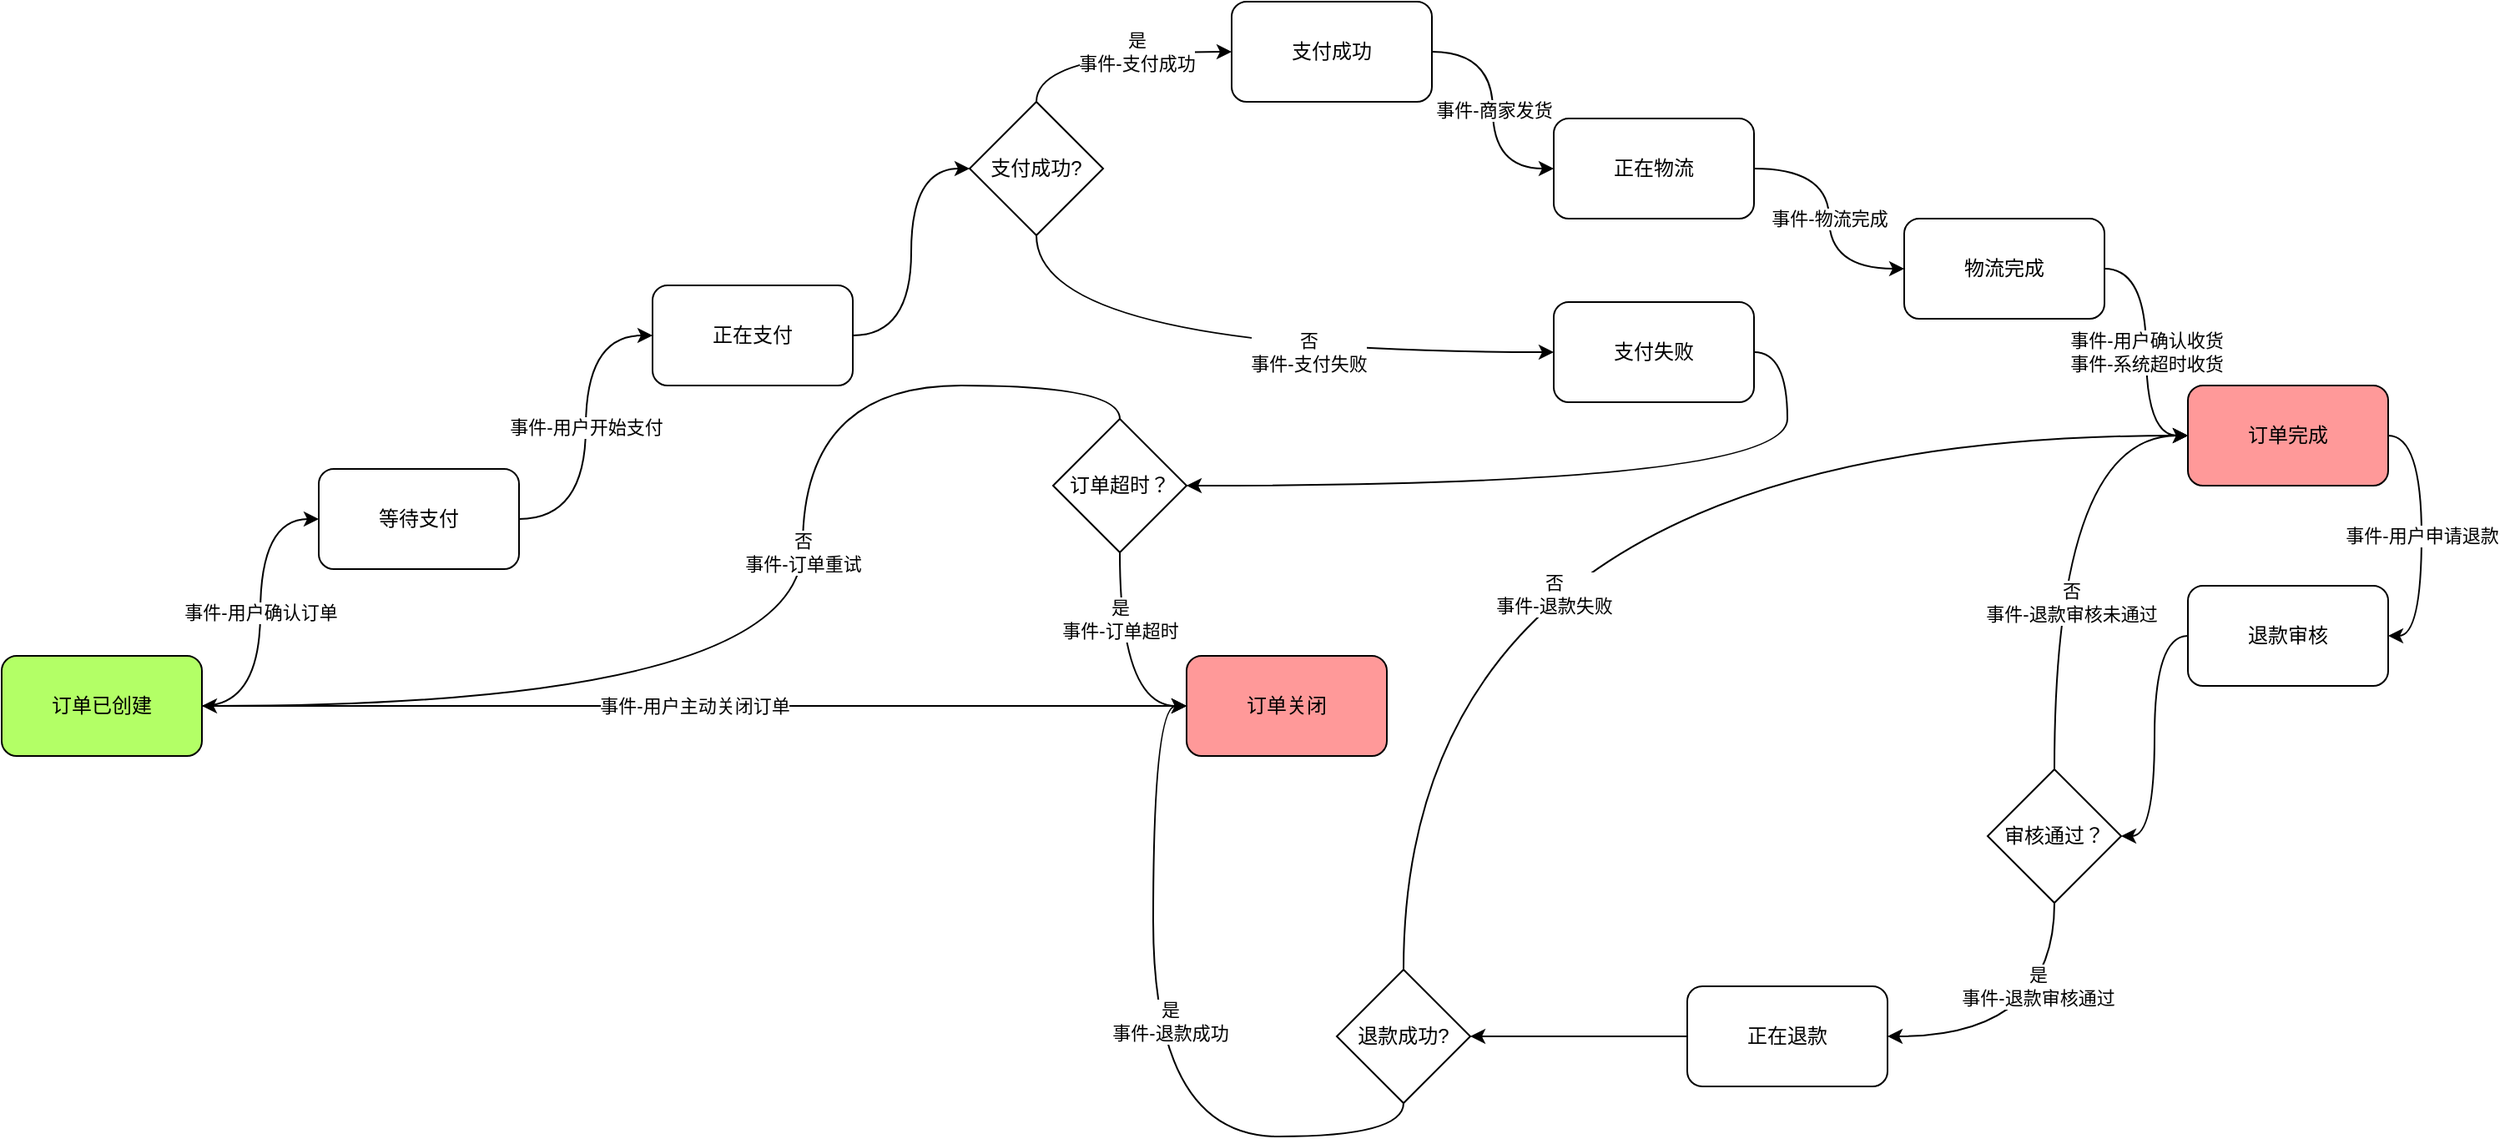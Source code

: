 <mxfile version="12.4.2" type="device" pages="1"><diagram id="yFTTaDxsoA_9qFiinigs" name="第 1 页"><mxGraphModel dx="721" dy="599" grid="1" gridSize="10" guides="1" tooltips="1" connect="1" arrows="1" fold="1" page="1" pageScale="1" pageWidth="827" pageHeight="1169" math="0" shadow="0"><root><mxCell id="0"/><mxCell id="1" parent="0"/><mxCell id="Eh0MKMBXtzH-PrzG_Or_-5" value="事件-用户主动关闭订单" style="edgeStyle=orthogonalEdgeStyle;curved=1;rounded=0;orthogonalLoop=1;jettySize=auto;html=1;entryX=0;entryY=0.5;entryDx=0;entryDy=0;" parent="1" source="PKufJQX70GWWhni3ehT_-1" target="PKufJQX70GWWhni3ehT_-4" edge="1"><mxGeometry relative="1" as="geometry"/></mxCell><mxCell id="PhGfA7dznLuX3Tex-EM8-9" value="事件-用户确认订单" style="edgeStyle=orthogonalEdgeStyle;rounded=0;orthogonalLoop=1;jettySize=auto;html=1;exitX=1;exitY=0.5;exitDx=0;exitDy=0;entryX=0;entryY=0.5;entryDx=0;entryDy=0;curved=1;" parent="1" source="PKufJQX70GWWhni3ehT_-1" target="PhGfA7dznLuX3Tex-EM8-8" edge="1"><mxGeometry relative="1" as="geometry"/></mxCell><mxCell id="PKufJQX70GWWhni3ehT_-1" value="订单已创建" style="rounded=1;whiteSpace=wrap;html=1;fillColor=#B3FF66;" parent="1" vertex="1"><mxGeometry x="50" y="402" width="120" height="60" as="geometry"/></mxCell><mxCell id="OHKpfDKFgaqIgxeVT4hh-5" style="edgeStyle=orthogonalEdgeStyle;curved=1;rounded=0;orthogonalLoop=1;jettySize=auto;html=1;exitX=1;exitY=0.5;exitDx=0;exitDy=0;entryX=0;entryY=0.5;entryDx=0;entryDy=0;" edge="1" parent="1" source="PKufJQX70GWWhni3ehT_-2" target="PKufJQX70GWWhni3ehT_-15"><mxGeometry relative="1" as="geometry"/></mxCell><mxCell id="PKufJQX70GWWhni3ehT_-2" value="正在支付" style="rounded=1;whiteSpace=wrap;html=1;" parent="1" vertex="1"><mxGeometry x="440" y="180" width="120" height="60" as="geometry"/></mxCell><mxCell id="PhGfA7dznLuX3Tex-EM8-13" value="事件-商家发货" style="edgeStyle=orthogonalEdgeStyle;curved=1;rounded=0;orthogonalLoop=1;jettySize=auto;html=1;exitX=1;exitY=0.5;exitDx=0;exitDy=0;entryX=0;entryY=0.5;entryDx=0;entryDy=0;" parent="1" source="PKufJQX70GWWhni3ehT_-3" target="PhGfA7dznLuX3Tex-EM8-3" edge="1"><mxGeometry relative="1" as="geometry"/></mxCell><mxCell id="PKufJQX70GWWhni3ehT_-3" value="支付成功" style="rounded=1;whiteSpace=wrap;html=1;" parent="1" vertex="1"><mxGeometry x="787" y="10" width="120" height="60" as="geometry"/></mxCell><mxCell id="PKufJQX70GWWhni3ehT_-4" value="订单关闭" style="rounded=1;whiteSpace=wrap;html=1;fillColor=#FF9999;" parent="1" vertex="1"><mxGeometry x="760" y="402" width="120" height="60" as="geometry"/></mxCell><mxCell id="OHKpfDKFgaqIgxeVT4hh-25" style="edgeStyle=orthogonalEdgeStyle;curved=1;rounded=0;orthogonalLoop=1;jettySize=auto;html=1;exitX=0;exitY=0.5;exitDx=0;exitDy=0;entryX=1;entryY=0.5;entryDx=0;entryDy=0;" edge="1" parent="1" source="PKufJQX70GWWhni3ehT_-5" target="PKufJQX70GWWhni3ehT_-42"><mxGeometry relative="1" as="geometry"/></mxCell><mxCell id="PKufJQX70GWWhni3ehT_-5" value="正在退款" style="rounded=1;whiteSpace=wrap;html=1;" parent="1" vertex="1"><mxGeometry x="1060" y="600" width="120" height="60" as="geometry"/></mxCell><mxCell id="PhGfA7dznLuX3Tex-EM8-12" value="是&lt;br&gt;事件-支付成功" style="edgeStyle=orthogonalEdgeStyle;curved=1;rounded=0;orthogonalLoop=1;jettySize=auto;html=1;exitX=0.5;exitY=0;exitDx=0;exitDy=0;" parent="1" source="PKufJQX70GWWhni3ehT_-15" target="PKufJQX70GWWhni3ehT_-3" edge="1"><mxGeometry x="0.225" relative="1" as="geometry"><mxPoint as="offset"/></mxGeometry></mxCell><mxCell id="OHKpfDKFgaqIgxeVT4hh-7" value="否&lt;br&gt;事件-支付失败" style="edgeStyle=orthogonalEdgeStyle;curved=1;rounded=0;orthogonalLoop=1;jettySize=auto;html=1;exitX=0.5;exitY=1;exitDx=0;exitDy=0;entryX=0;entryY=0.5;entryDx=0;entryDy=0;" edge="1" parent="1" source="PKufJQX70GWWhni3ehT_-15" target="OHKpfDKFgaqIgxeVT4hh-6"><mxGeometry x="0.223" relative="1" as="geometry"><mxPoint as="offset"/></mxGeometry></mxCell><mxCell id="PKufJQX70GWWhni3ehT_-15" value="支付成功?" style="rhombus;whiteSpace=wrap;html=1;" parent="1" vertex="1"><mxGeometry x="630" y="70" width="80" height="80" as="geometry"/></mxCell><mxCell id="OHKpfDKFgaqIgxeVT4hh-19" value="是&lt;br&gt;事件-退款成功" style="edgeStyle=orthogonalEdgeStyle;curved=1;rounded=0;orthogonalLoop=1;jettySize=auto;html=1;exitX=0.5;exitY=1;exitDx=0;exitDy=0;entryX=0;entryY=0.5;entryDx=0;entryDy=0;" edge="1" parent="1" source="PKufJQX70GWWhni3ehT_-42" target="PKufJQX70GWWhni3ehT_-4"><mxGeometry x="0.068" y="-10" relative="1" as="geometry"><mxPoint as="offset"/></mxGeometry></mxCell><mxCell id="OHKpfDKFgaqIgxeVT4hh-24" value="否&lt;br&gt;事件-退款失败" style="edgeStyle=orthogonalEdgeStyle;curved=1;rounded=0;orthogonalLoop=1;jettySize=auto;html=1;exitX=0.5;exitY=0;exitDx=0;exitDy=0;entryX=0;entryY=0.5;entryDx=0;entryDy=0;" edge="1" parent="1" source="PKufJQX70GWWhni3ehT_-42" target="PhGfA7dznLuX3Tex-EM8-6"><mxGeometry x="-0.429" y="-90" relative="1" as="geometry"><mxPoint as="offset"/></mxGeometry></mxCell><mxCell id="PKufJQX70GWWhni3ehT_-42" value="退款成功?" style="rhombus;whiteSpace=wrap;html=1;" parent="1" vertex="1"><mxGeometry x="850" y="590" width="80" height="80" as="geometry"/></mxCell><mxCell id="OHKpfDKFgaqIgxeVT4hh-13" value="是&lt;br&gt;事件-订单超时" style="edgeStyle=orthogonalEdgeStyle;curved=1;rounded=0;orthogonalLoop=1;jettySize=auto;html=1;exitX=0.5;exitY=1;exitDx=0;exitDy=0;entryX=0;entryY=0.5;entryDx=0;entryDy=0;" edge="1" parent="1" source="7y1IV4vSQyPwg-D5hXFt-5" target="PKufJQX70GWWhni3ehT_-4"><mxGeometry x="-0.394" relative="1" as="geometry"><mxPoint as="offset"/></mxGeometry></mxCell><mxCell id="OHKpfDKFgaqIgxeVT4hh-15" value="否&lt;br&gt;事件-订单重试" style="edgeStyle=orthogonalEdgeStyle;curved=1;rounded=0;orthogonalLoop=1;jettySize=auto;html=1;exitX=0.5;exitY=0;exitDx=0;exitDy=0;entryX=1;entryY=0.5;entryDx=0;entryDy=0;" edge="1" parent="1" source="7y1IV4vSQyPwg-D5hXFt-5" target="PKufJQX70GWWhni3ehT_-1"><mxGeometry x="-0.186" relative="1" as="geometry"><Array as="points"><mxPoint x="720" y="240"/><mxPoint x="530" y="240"/><mxPoint x="530" y="432"/></Array><mxPoint as="offset"/></mxGeometry></mxCell><mxCell id="7y1IV4vSQyPwg-D5hXFt-5" value="订单超时？" style="rhombus;whiteSpace=wrap;html=1;" parent="1" vertex="1"><mxGeometry x="680" y="260" width="80" height="80" as="geometry"/></mxCell><mxCell id="PhGfA7dznLuX3Tex-EM8-14" value="事件-物流完成" style="edgeStyle=orthogonalEdgeStyle;curved=1;rounded=0;orthogonalLoop=1;jettySize=auto;html=1;exitX=1;exitY=0.5;exitDx=0;exitDy=0;entryX=0;entryY=0.5;entryDx=0;entryDy=0;" parent="1" source="PhGfA7dznLuX3Tex-EM8-3" target="PhGfA7dznLuX3Tex-EM8-5" edge="1"><mxGeometry relative="1" as="geometry"/></mxCell><mxCell id="PhGfA7dznLuX3Tex-EM8-3" value="正在物流" style="rounded=1;whiteSpace=wrap;html=1;" parent="1" vertex="1"><mxGeometry x="980" y="80" width="120" height="60" as="geometry"/></mxCell><mxCell id="PhGfA7dznLuX3Tex-EM8-15" value="事件-用户确认收货&lt;br&gt;事件-系统超时收货" style="edgeStyle=orthogonalEdgeStyle;curved=1;rounded=0;orthogonalLoop=1;jettySize=auto;html=1;exitX=1;exitY=0.5;exitDx=0;exitDy=0;entryX=0;entryY=0.5;entryDx=0;entryDy=0;" parent="1" source="PhGfA7dznLuX3Tex-EM8-5" target="PhGfA7dznLuX3Tex-EM8-6" edge="1"><mxGeometry relative="1" as="geometry"/></mxCell><mxCell id="PhGfA7dznLuX3Tex-EM8-5" value="物流完成" style="rounded=1;whiteSpace=wrap;html=1;" parent="1" vertex="1"><mxGeometry x="1190" y="140" width="120" height="60" as="geometry"/></mxCell><mxCell id="PhGfA7dznLuX3Tex-EM8-19" value="事件-用户申请退款" style="edgeStyle=orthogonalEdgeStyle;curved=1;rounded=0;orthogonalLoop=1;jettySize=auto;html=1;exitX=1;exitY=0.5;exitDx=0;exitDy=0;entryX=1;entryY=0.5;entryDx=0;entryDy=0;" parent="1" source="PhGfA7dznLuX3Tex-EM8-6" target="PhGfA7dznLuX3Tex-EM8-7" edge="1"><mxGeometry relative="1" as="geometry"/></mxCell><mxCell id="PhGfA7dznLuX3Tex-EM8-6" value="订单完成" style="rounded=1;whiteSpace=wrap;html=1;fillColor=#FF9999;" parent="1" vertex="1"><mxGeometry x="1360" y="240" width="120" height="60" as="geometry"/></mxCell><mxCell id="PhGfA7dznLuX3Tex-EM8-21" style="edgeStyle=orthogonalEdgeStyle;curved=1;rounded=0;orthogonalLoop=1;jettySize=auto;html=1;exitX=0;exitY=0.5;exitDx=0;exitDy=0;entryX=1;entryY=0.5;entryDx=0;entryDy=0;" parent="1" source="PhGfA7dznLuX3Tex-EM8-7" target="PhGfA7dznLuX3Tex-EM8-20" edge="1"><mxGeometry relative="1" as="geometry"/></mxCell><mxCell id="PhGfA7dznLuX3Tex-EM8-7" value="退款审核" style="rounded=1;whiteSpace=wrap;html=1;" parent="1" vertex="1"><mxGeometry x="1360" y="360" width="120" height="60" as="geometry"/></mxCell><mxCell id="PhGfA7dznLuX3Tex-EM8-10" value="事件-用户开始支付" style="edgeStyle=orthogonalEdgeStyle;curved=1;rounded=0;orthogonalLoop=1;jettySize=auto;html=1;exitX=1;exitY=0.5;exitDx=0;exitDy=0;entryX=0;entryY=0.5;entryDx=0;entryDy=0;" parent="1" source="PhGfA7dznLuX3Tex-EM8-8" target="PKufJQX70GWWhni3ehT_-2" edge="1"><mxGeometry relative="1" as="geometry"/></mxCell><mxCell id="PhGfA7dznLuX3Tex-EM8-8" value="等待支付" style="rounded=1;whiteSpace=wrap;html=1;" parent="1" vertex="1"><mxGeometry x="240" y="290" width="120" height="60" as="geometry"/></mxCell><mxCell id="PhGfA7dznLuX3Tex-EM8-23" value="是&lt;br&gt;事件-退款审核通过" style="edgeStyle=orthogonalEdgeStyle;curved=1;rounded=0;orthogonalLoop=1;jettySize=auto;html=1;exitX=0.5;exitY=1;exitDx=0;exitDy=0;entryX=1;entryY=0.5;entryDx=0;entryDy=0;" parent="1" source="PhGfA7dznLuX3Tex-EM8-20" target="PKufJQX70GWWhni3ehT_-5" edge="1"><mxGeometry x="-0.446" y="-10" relative="1" as="geometry"><mxPoint as="offset"/></mxGeometry></mxCell><mxCell id="OHKpfDKFgaqIgxeVT4hh-1" value="否&lt;br&gt;事件-退款审核未通过" style="edgeStyle=orthogonalEdgeStyle;rounded=0;orthogonalLoop=1;jettySize=auto;html=1;exitX=0.5;exitY=0;exitDx=0;exitDy=0;entryX=0;entryY=0.5;entryDx=0;entryDy=0;curved=1;" edge="1" parent="1" source="PhGfA7dznLuX3Tex-EM8-20" target="PhGfA7dznLuX3Tex-EM8-6"><mxGeometry x="-0.286" y="-10" relative="1" as="geometry"><mxPoint as="offset"/></mxGeometry></mxCell><mxCell id="PhGfA7dznLuX3Tex-EM8-20" value="审核通过？" style="rhombus;whiteSpace=wrap;html=1;" parent="1" vertex="1"><mxGeometry x="1240" y="470" width="80" height="80" as="geometry"/></mxCell><mxCell id="OHKpfDKFgaqIgxeVT4hh-16" style="edgeStyle=orthogonalEdgeStyle;curved=1;rounded=0;orthogonalLoop=1;jettySize=auto;html=1;exitX=1;exitY=0.5;exitDx=0;exitDy=0;entryX=1;entryY=0.5;entryDx=0;entryDy=0;" edge="1" parent="1" source="OHKpfDKFgaqIgxeVT4hh-6" target="7y1IV4vSQyPwg-D5hXFt-5"><mxGeometry relative="1" as="geometry"/></mxCell><mxCell id="OHKpfDKFgaqIgxeVT4hh-6" value="支付失败" style="rounded=1;whiteSpace=wrap;html=1;" vertex="1" parent="1"><mxGeometry x="980" y="190" width="120" height="60" as="geometry"/></mxCell></root></mxGraphModel></diagram></mxfile>
